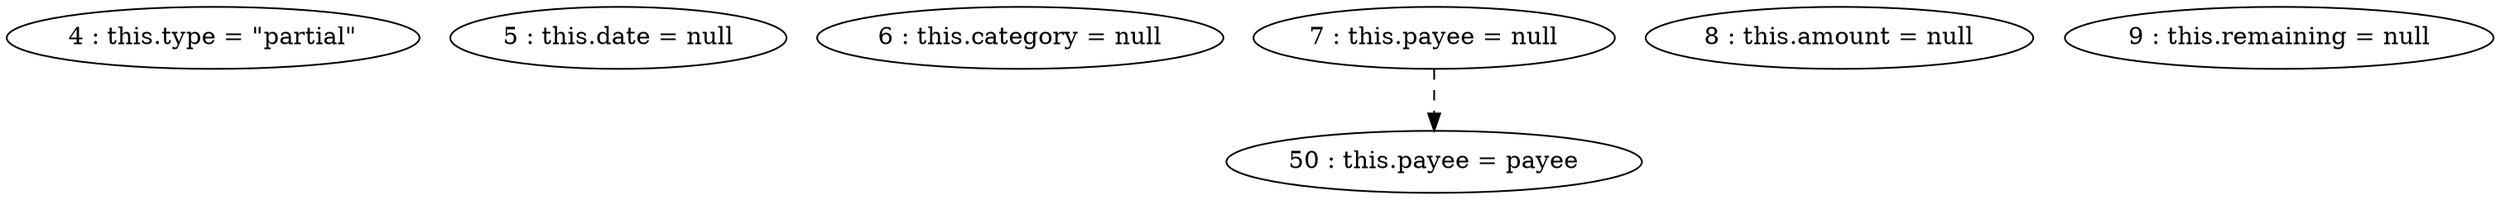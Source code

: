 digraph G {
"4 : this.type = \"partial\""
"5 : this.date = null"
"6 : this.category = null"
"7 : this.payee = null"
"7 : this.payee = null" -> "50 : this.payee = payee" [style=dashed]
"8 : this.amount = null"
"9 : this.remaining = null"
"50 : this.payee = payee"
}